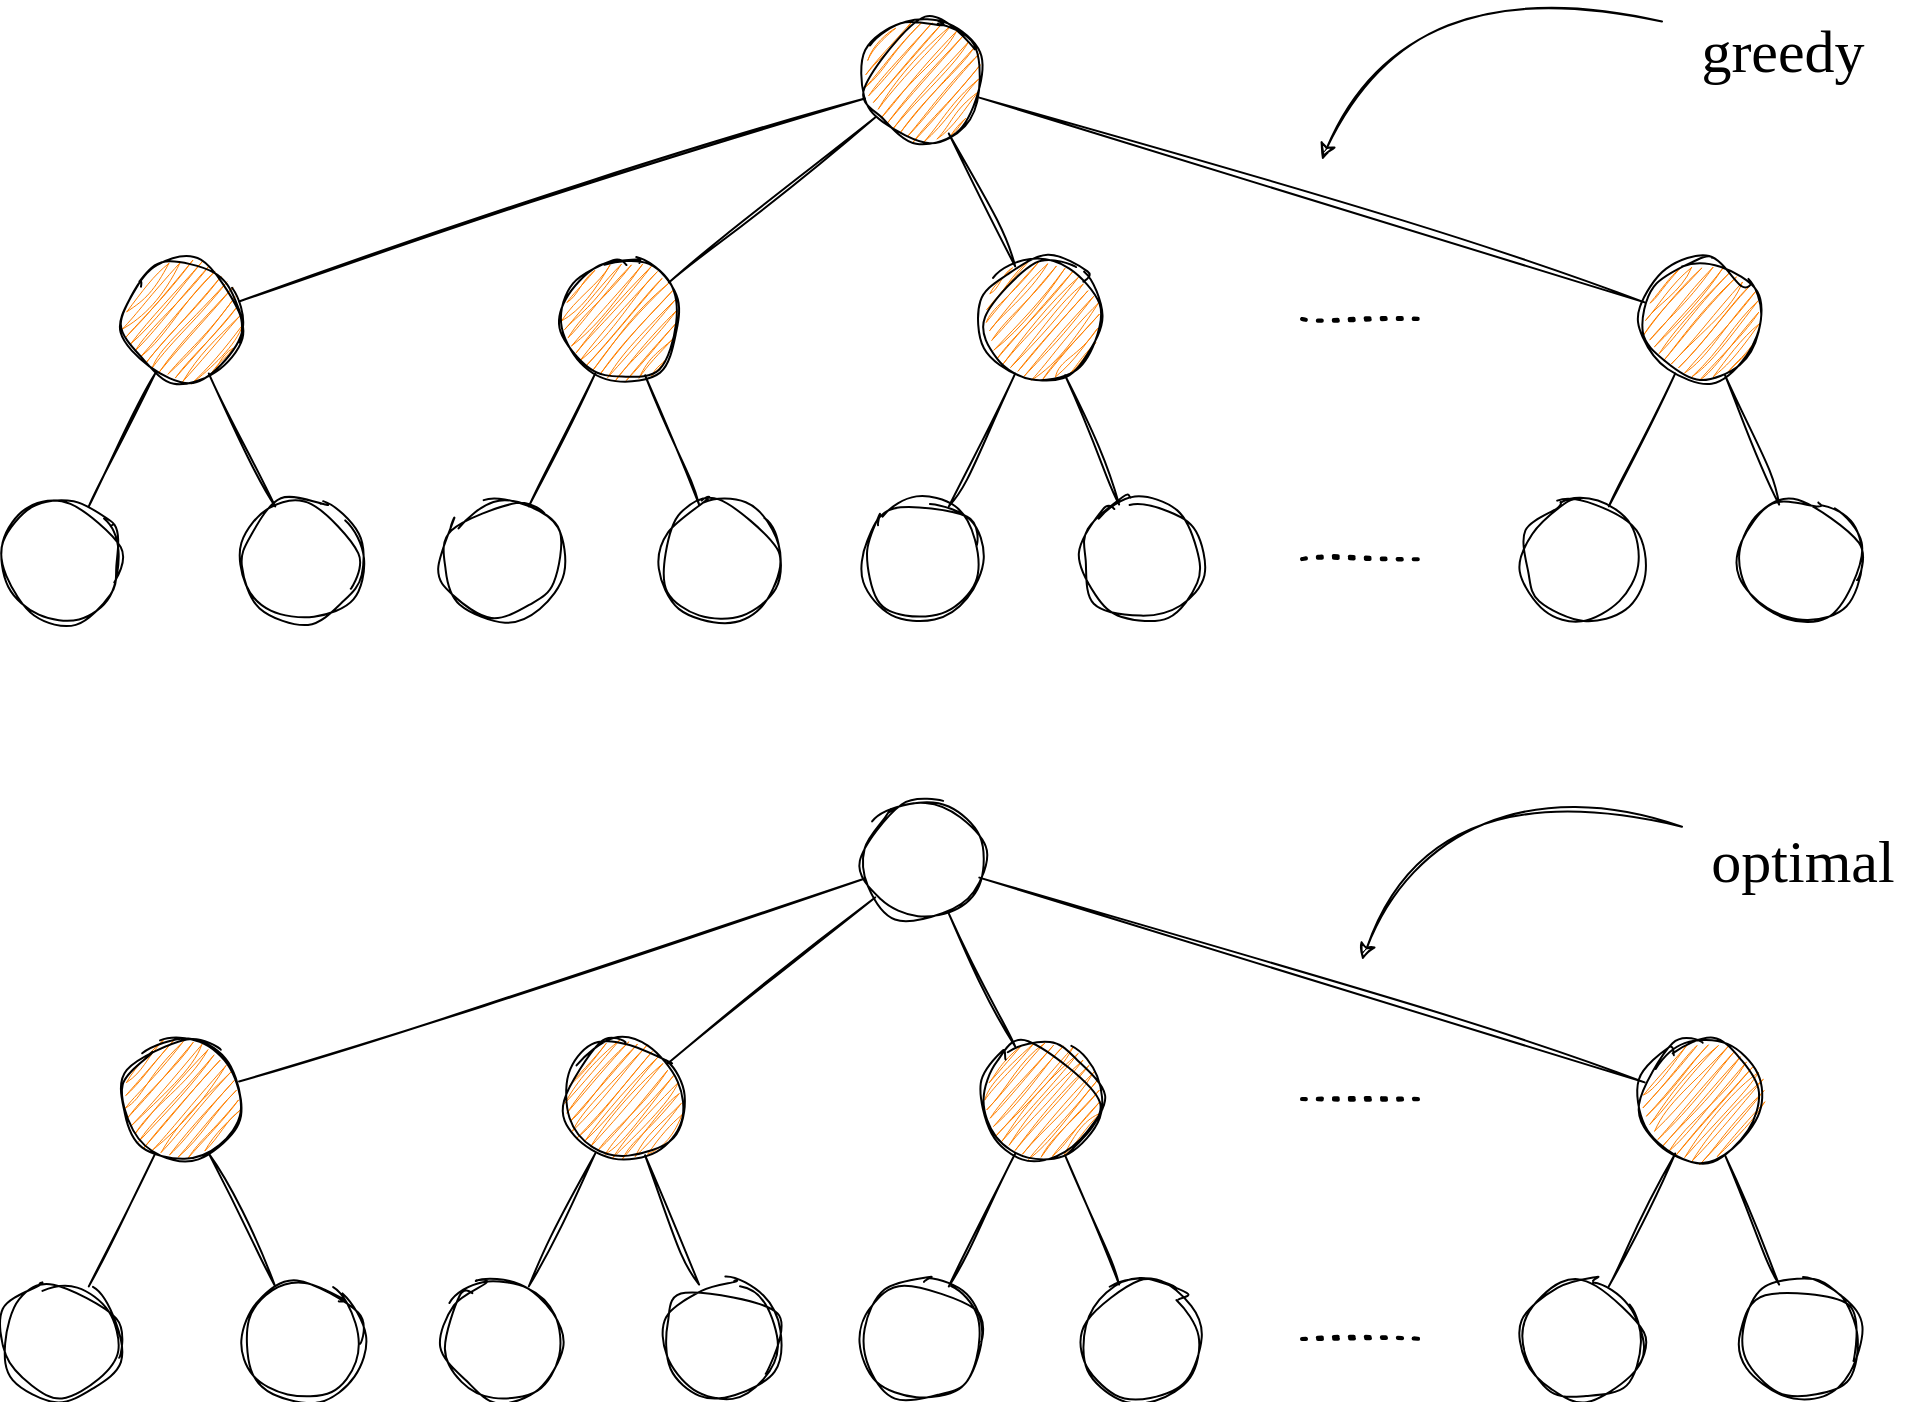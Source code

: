 <mxfile scale="4" border="0">
    <diagram id="TBS3oMB251iz4cF4CVM8" name="Page-1">
        <mxGraphModel dx="1360" dy="914" grid="1" gridSize="10" guides="1" tooltips="1" connect="1" arrows="1" fold="1" page="1" pageScale="1" pageWidth="1169" pageHeight="827" math="0" shadow="0">
            <root>
                <mxCell id="0"/>
                <mxCell id="1" parent="0"/>
                <mxCell id="2" value="" style="ellipse;whiteSpace=wrap;html=1;aspect=fixed;sketch=1;curveFitting=1;jiggle=2;fillColor=#FF8000;" vertex="1" parent="1">
                    <mxGeometry x="550" y="50" width="60" height="60" as="geometry"/>
                </mxCell>
                <mxCell id="8" style="edgeStyle=none;html=1;endArrow=none;endFill=0;sketch=1;curveFitting=1;jiggle=2;" edge="1" parent="1" source="23" target="2">
                    <mxGeometry relative="1" as="geometry">
                        <mxPoint x="429.972" y="131.706" as="sourcePoint"/>
                    </mxGeometry>
                </mxCell>
                <mxCell id="10" style="edgeStyle=none;html=1;endArrow=none;endFill=0;sketch=1;curveFitting=1;jiggle=2;" edge="1" parent="1" source="33" target="2">
                    <mxGeometry relative="1" as="geometry">
                        <mxPoint x="782.253" y="148.594" as="sourcePoint"/>
                    </mxGeometry>
                </mxCell>
                <mxCell id="9" style="edgeStyle=none;html=1;endArrow=none;endFill=0;sketch=1;curveFitting=1;jiggle=2;" edge="1" parent="1" source="28" target="2">
                    <mxGeometry relative="1" as="geometry">
                        <mxPoint x="535.183" y="133.914" as="sourcePoint"/>
                    </mxGeometry>
                </mxCell>
                <mxCell id="7" style="edgeStyle=none;html=1;endArrow=none;endFill=0;sketch=1;curveFitting=1;jiggle=2;" edge="1" parent="1" source="6" target="2">
                    <mxGeometry relative="1" as="geometry"/>
                </mxCell>
                <mxCell id="6" value="" style="ellipse;whiteSpace=wrap;html=1;aspect=fixed;sketch=1;curveFitting=1;jiggle=2;fillColor=#FF8000;" vertex="1" parent="1">
                    <mxGeometry x="180" y="170" width="60" height="60" as="geometry"/>
                </mxCell>
                <mxCell id="15" style="edgeStyle=none;html=1;endArrow=none;endFill=0;sketch=1;curveFitting=1;jiggle=2;" edge="1" parent="1" source="11" target="6">
                    <mxGeometry relative="1" as="geometry">
                        <mxPoint x="248.481" y="292.3" as="sourcePoint"/>
                    </mxGeometry>
                </mxCell>
                <mxCell id="11" value="" style="ellipse;whiteSpace=wrap;html=1;aspect=fixed;sketch=1;curveFitting=1;jiggle=2;fillColor=none;" vertex="1" parent="1">
                    <mxGeometry x="240" y="290" width="60" height="60" as="geometry"/>
                </mxCell>
                <mxCell id="19" value="" style="endArrow=none;dashed=1;html=1;dashPattern=1 3;strokeWidth=2;sketch=1;curveFitting=1;jiggle=2;" edge="1" parent="1">
                    <mxGeometry width="50" height="50" relative="1" as="geometry">
                        <mxPoint x="770" y="199.55" as="sourcePoint"/>
                        <mxPoint x="830" y="199.55" as="targetPoint"/>
                    </mxGeometry>
                </mxCell>
                <mxCell id="20" value="" style="endArrow=none;dashed=1;html=1;dashPattern=1 3;strokeWidth=2;sketch=1;curveFitting=1;jiggle=2;" edge="1" parent="1">
                    <mxGeometry width="50" height="50" relative="1" as="geometry">
                        <mxPoint x="770" y="319.55" as="sourcePoint"/>
                        <mxPoint x="830" y="319.55" as="targetPoint"/>
                    </mxGeometry>
                </mxCell>
                <mxCell id="22" style="edgeStyle=none;html=1;endArrow=none;endFill=0;sketch=1;curveFitting=1;jiggle=2;" edge="1" parent="1" source="21" target="6">
                    <mxGeometry relative="1" as="geometry"/>
                </mxCell>
                <mxCell id="21" value="" style="ellipse;whiteSpace=wrap;html=1;aspect=fixed;sketch=1;curveFitting=1;jiggle=2;fillColor=none;" vertex="1" parent="1">
                    <mxGeometry x="120" y="290" width="60" height="60" as="geometry"/>
                </mxCell>
                <mxCell id="23" value="" style="ellipse;whiteSpace=wrap;html=1;aspect=fixed;sketch=1;curveFitting=1;jiggle=2;fillColor=#FF8000;" vertex="1" parent="1">
                    <mxGeometry x="400" y="170" width="60" height="60" as="geometry"/>
                </mxCell>
                <mxCell id="24" style="edgeStyle=none;html=1;endArrow=none;endFill=0;sketch=1;curveFitting=1;jiggle=2;" edge="1" parent="1" source="25" target="23">
                    <mxGeometry relative="1" as="geometry"/>
                </mxCell>
                <mxCell id="25" value="" style="ellipse;whiteSpace=wrap;html=1;aspect=fixed;sketch=1;curveFitting=1;jiggle=2;fillColor=none;" vertex="1" parent="1">
                    <mxGeometry x="450" y="290" width="60" height="60" as="geometry"/>
                </mxCell>
                <mxCell id="26" style="edgeStyle=none;html=1;endArrow=none;endFill=0;sketch=1;curveFitting=1;jiggle=2;" edge="1" parent="1" source="27" target="23">
                    <mxGeometry relative="1" as="geometry"/>
                </mxCell>
                <mxCell id="27" value="" style="ellipse;whiteSpace=wrap;html=1;aspect=fixed;sketch=1;curveFitting=1;jiggle=2;fillColor=none;" vertex="1" parent="1">
                    <mxGeometry x="340" y="290" width="60" height="60" as="geometry"/>
                </mxCell>
                <mxCell id="28" value="" style="ellipse;whiteSpace=wrap;html=1;aspect=fixed;sketch=1;curveFitting=1;jiggle=2;fillColor=#FF8000;" vertex="1" parent="1">
                    <mxGeometry x="610" y="170" width="60" height="60" as="geometry"/>
                </mxCell>
                <mxCell id="29" style="edgeStyle=none;html=1;endArrow=none;endFill=0;sketch=1;curveFitting=1;jiggle=2;" edge="1" parent="1" source="30" target="28">
                    <mxGeometry relative="1" as="geometry"/>
                </mxCell>
                <mxCell id="30" value="" style="ellipse;whiteSpace=wrap;html=1;aspect=fixed;sketch=1;curveFitting=1;jiggle=2;fillColor=none;" vertex="1" parent="1">
                    <mxGeometry x="660" y="290" width="60" height="60" as="geometry"/>
                </mxCell>
                <mxCell id="31" style="edgeStyle=none;html=1;endArrow=none;endFill=0;sketch=1;curveFitting=1;jiggle=2;" edge="1" parent="1" source="32" target="28">
                    <mxGeometry relative="1" as="geometry"/>
                </mxCell>
                <mxCell id="32" value="" style="ellipse;whiteSpace=wrap;html=1;aspect=fixed;sketch=1;curveFitting=1;jiggle=2;fillColor=none;" vertex="1" parent="1">
                    <mxGeometry x="550" y="290" width="60" height="60" as="geometry"/>
                </mxCell>
                <mxCell id="33" value="" style="ellipse;whiteSpace=wrap;html=1;aspect=fixed;sketch=1;curveFitting=1;jiggle=2;fillColor=#FF8000;" vertex="1" parent="1">
                    <mxGeometry x="940" y="170" width="60" height="60" as="geometry"/>
                </mxCell>
                <mxCell id="34" style="edgeStyle=none;html=1;endArrow=none;endFill=0;sketch=1;curveFitting=1;jiggle=2;" edge="1" parent="1" source="35" target="33">
                    <mxGeometry relative="1" as="geometry"/>
                </mxCell>
                <mxCell id="35" value="" style="ellipse;whiteSpace=wrap;html=1;aspect=fixed;sketch=1;curveFitting=1;jiggle=2;fillColor=none;" vertex="1" parent="1">
                    <mxGeometry x="990" y="290" width="60" height="60" as="geometry"/>
                </mxCell>
                <mxCell id="36" style="edgeStyle=none;html=1;endArrow=none;endFill=0;sketch=1;curveFitting=1;jiggle=2;" edge="1" parent="1" source="37" target="33">
                    <mxGeometry relative="1" as="geometry"/>
                </mxCell>
                <mxCell id="37" value="" style="ellipse;whiteSpace=wrap;html=1;aspect=fixed;sketch=1;curveFitting=1;jiggle=2;fillColor=none;" vertex="1" parent="1">
                    <mxGeometry x="880" y="290" width="60" height="60" as="geometry"/>
                </mxCell>
                <mxCell id="38" value="" style="ellipse;whiteSpace=wrap;html=1;aspect=fixed;sketch=1;curveFitting=1;jiggle=2;fillColor=none;" vertex="1" parent="1">
                    <mxGeometry x="550" y="440" width="60" height="60" as="geometry"/>
                </mxCell>
                <mxCell id="39" style="edgeStyle=none;html=1;endArrow=none;endFill=0;sketch=1;curveFitting=1;jiggle=2;" edge="1" parent="1" source="50" target="38">
                    <mxGeometry relative="1" as="geometry">
                        <mxPoint x="429.972" y="521.706" as="sourcePoint"/>
                    </mxGeometry>
                </mxCell>
                <mxCell id="40" style="edgeStyle=none;html=1;endArrow=none;endFill=0;sketch=1;curveFitting=1;jiggle=2;" edge="1" parent="1" source="60" target="38">
                    <mxGeometry relative="1" as="geometry">
                        <mxPoint x="782.253" y="538.594" as="sourcePoint"/>
                    </mxGeometry>
                </mxCell>
                <mxCell id="41" style="edgeStyle=none;html=1;endArrow=none;endFill=0;sketch=1;curveFitting=1;jiggle=2;" edge="1" parent="1" source="55" target="38">
                    <mxGeometry relative="1" as="geometry">
                        <mxPoint x="535.183" y="523.914" as="sourcePoint"/>
                    </mxGeometry>
                </mxCell>
                <mxCell id="42" style="edgeStyle=none;html=1;endArrow=none;endFill=0;sketch=1;curveFitting=1;jiggle=2;" edge="1" parent="1" source="43" target="38">
                    <mxGeometry relative="1" as="geometry"/>
                </mxCell>
                <mxCell id="43" value="" style="ellipse;whiteSpace=wrap;html=1;aspect=fixed;sketch=1;curveFitting=1;jiggle=2;fillColor=#FF8000;" vertex="1" parent="1">
                    <mxGeometry x="180" y="560" width="60" height="60" as="geometry"/>
                </mxCell>
                <mxCell id="44" style="edgeStyle=none;html=1;endArrow=none;endFill=0;sketch=1;curveFitting=1;jiggle=2;" edge="1" parent="1" source="45" target="43">
                    <mxGeometry relative="1" as="geometry">
                        <mxPoint x="248.481" y="682.3" as="sourcePoint"/>
                    </mxGeometry>
                </mxCell>
                <mxCell id="45" value="" style="ellipse;whiteSpace=wrap;html=1;aspect=fixed;sketch=1;curveFitting=1;jiggle=2;fillColor=none;" vertex="1" parent="1">
                    <mxGeometry x="240" y="680" width="60" height="60" as="geometry"/>
                </mxCell>
                <mxCell id="46" value="" style="endArrow=none;dashed=1;html=1;dashPattern=1 3;strokeWidth=2;sketch=1;curveFitting=1;jiggle=2;" edge="1" parent="1">
                    <mxGeometry width="50" height="50" relative="1" as="geometry">
                        <mxPoint x="770" y="589.55" as="sourcePoint"/>
                        <mxPoint x="830" y="589.55" as="targetPoint"/>
                    </mxGeometry>
                </mxCell>
                <mxCell id="47" value="" style="endArrow=none;dashed=1;html=1;dashPattern=1 3;strokeWidth=2;sketch=1;curveFitting=1;jiggle=2;" edge="1" parent="1">
                    <mxGeometry width="50" height="50" relative="1" as="geometry">
                        <mxPoint x="770" y="709.55" as="sourcePoint"/>
                        <mxPoint x="830" y="709.55" as="targetPoint"/>
                    </mxGeometry>
                </mxCell>
                <mxCell id="48" style="edgeStyle=none;html=1;endArrow=none;endFill=0;sketch=1;curveFitting=1;jiggle=2;" edge="1" parent="1" source="49" target="43">
                    <mxGeometry relative="1" as="geometry"/>
                </mxCell>
                <mxCell id="49" value="" style="ellipse;whiteSpace=wrap;html=1;aspect=fixed;sketch=1;curveFitting=1;jiggle=2;fillColor=none;" vertex="1" parent="1">
                    <mxGeometry x="120" y="680" width="60" height="60" as="geometry"/>
                </mxCell>
                <mxCell id="50" value="" style="ellipse;whiteSpace=wrap;html=1;aspect=fixed;sketch=1;curveFitting=1;jiggle=2;fillColor=#FF8000;" vertex="1" parent="1">
                    <mxGeometry x="400" y="560" width="60" height="60" as="geometry"/>
                </mxCell>
                <mxCell id="51" style="edgeStyle=none;html=1;endArrow=none;endFill=0;sketch=1;curveFitting=1;jiggle=2;" edge="1" parent="1" source="52" target="50">
                    <mxGeometry relative="1" as="geometry"/>
                </mxCell>
                <mxCell id="52" value="" style="ellipse;whiteSpace=wrap;html=1;aspect=fixed;sketch=1;curveFitting=1;jiggle=2;fillColor=none;" vertex="1" parent="1">
                    <mxGeometry x="450" y="680" width="60" height="60" as="geometry"/>
                </mxCell>
                <mxCell id="53" style="edgeStyle=none;html=1;endArrow=none;endFill=0;sketch=1;curveFitting=1;jiggle=2;" edge="1" parent="1" source="54" target="50">
                    <mxGeometry relative="1" as="geometry"/>
                </mxCell>
                <mxCell id="54" value="" style="ellipse;whiteSpace=wrap;html=1;aspect=fixed;sketch=1;curveFitting=1;jiggle=2;fillColor=none;" vertex="1" parent="1">
                    <mxGeometry x="340" y="680" width="60" height="60" as="geometry"/>
                </mxCell>
                <mxCell id="55" value="" style="ellipse;whiteSpace=wrap;html=1;aspect=fixed;sketch=1;curveFitting=1;jiggle=2;fillColor=#FF8000;" vertex="1" parent="1">
                    <mxGeometry x="610" y="560" width="60" height="60" as="geometry"/>
                </mxCell>
                <mxCell id="56" style="edgeStyle=none;html=1;endArrow=none;endFill=0;sketch=1;curveFitting=1;jiggle=2;" edge="1" parent="1" source="57" target="55">
                    <mxGeometry relative="1" as="geometry"/>
                </mxCell>
                <mxCell id="57" value="" style="ellipse;whiteSpace=wrap;html=1;aspect=fixed;sketch=1;curveFitting=1;jiggle=2;fillColor=none;" vertex="1" parent="1">
                    <mxGeometry x="660" y="680" width="60" height="60" as="geometry"/>
                </mxCell>
                <mxCell id="58" style="edgeStyle=none;html=1;endArrow=none;endFill=0;sketch=1;curveFitting=1;jiggle=2;" edge="1" parent="1" source="59" target="55">
                    <mxGeometry relative="1" as="geometry"/>
                </mxCell>
                <mxCell id="59" value="" style="ellipse;whiteSpace=wrap;html=1;aspect=fixed;sketch=1;curveFitting=1;jiggle=2;fillColor=none;" vertex="1" parent="1">
                    <mxGeometry x="550" y="680" width="60" height="60" as="geometry"/>
                </mxCell>
                <mxCell id="60" value="" style="ellipse;whiteSpace=wrap;html=1;aspect=fixed;sketch=1;curveFitting=1;jiggle=2;fillColor=#FF8000;" vertex="1" parent="1">
                    <mxGeometry x="940" y="560" width="60" height="60" as="geometry"/>
                </mxCell>
                <mxCell id="61" style="edgeStyle=none;html=1;endArrow=none;endFill=0;sketch=1;curveFitting=1;jiggle=2;" edge="1" parent="1" source="62" target="60">
                    <mxGeometry relative="1" as="geometry"/>
                </mxCell>
                <mxCell id="62" value="" style="ellipse;whiteSpace=wrap;html=1;aspect=fixed;sketch=1;curveFitting=1;jiggle=2;fillColor=none;" vertex="1" parent="1">
                    <mxGeometry x="990" y="680" width="60" height="60" as="geometry"/>
                </mxCell>
                <mxCell id="63" style="edgeStyle=none;html=1;endArrow=none;endFill=0;sketch=1;curveFitting=1;jiggle=2;" edge="1" parent="1" source="64" target="60">
                    <mxGeometry relative="1" as="geometry"/>
                </mxCell>
                <mxCell id="64" value="" style="ellipse;whiteSpace=wrap;html=1;aspect=fixed;sketch=1;curveFitting=1;jiggle=2;fillColor=none;" vertex="1" parent="1">
                    <mxGeometry x="880" y="680" width="60" height="60" as="geometry"/>
                </mxCell>
                <mxCell id="66" style="edgeStyle=none;html=1;rounded=0;curved=1;sketch=1;curveFitting=1;jiggle=2;" edge="1" parent="1" source="65">
                    <mxGeometry relative="1" as="geometry">
                        <mxPoint x="780" y="120" as="targetPoint"/>
                        <Array as="points">
                            <mxPoint x="820" y="20"/>
                        </Array>
                    </mxGeometry>
                </mxCell>
                <mxCell id="65" value="&lt;font style=&quot;font-size: 30px;&quot; face=&quot;Comic Sans MS&quot;&gt;greedy&lt;/font&gt;" style="text;html=1;align=center;verticalAlign=middle;resizable=0;points=[];autosize=1;strokeColor=none;fillColor=none;" vertex="1" parent="1">
                    <mxGeometry x="950" y="40" width="120" height="50" as="geometry"/>
                </mxCell>
                <mxCell id="67" value="&lt;font face=&quot;Comic Sans MS&quot;&gt;&lt;span style=&quot;font-size: 30px;&quot;&gt;optimal&lt;/span&gt;&lt;/font&gt;" style="text;html=1;align=center;verticalAlign=middle;resizable=0;points=[];autosize=1;strokeColor=none;fillColor=none;" vertex="1" parent="1">
                    <mxGeometry x="960" y="445" width="120" height="50" as="geometry"/>
                </mxCell>
                <mxCell id="70" style="edgeStyle=none;html=1;rounded=0;curved=1;sketch=1;curveFitting=1;jiggle=2;" edge="1" parent="1" source="67">
                    <mxGeometry relative="1" as="geometry">
                        <mxPoint x="800" y="520" as="targetPoint"/>
                        <Array as="points">
                            <mxPoint x="840" y="420"/>
                        </Array>
                        <mxPoint x="970" y="450.789" as="sourcePoint"/>
                    </mxGeometry>
                </mxCell>
            </root>
        </mxGraphModel>
    </diagram>
</mxfile>
